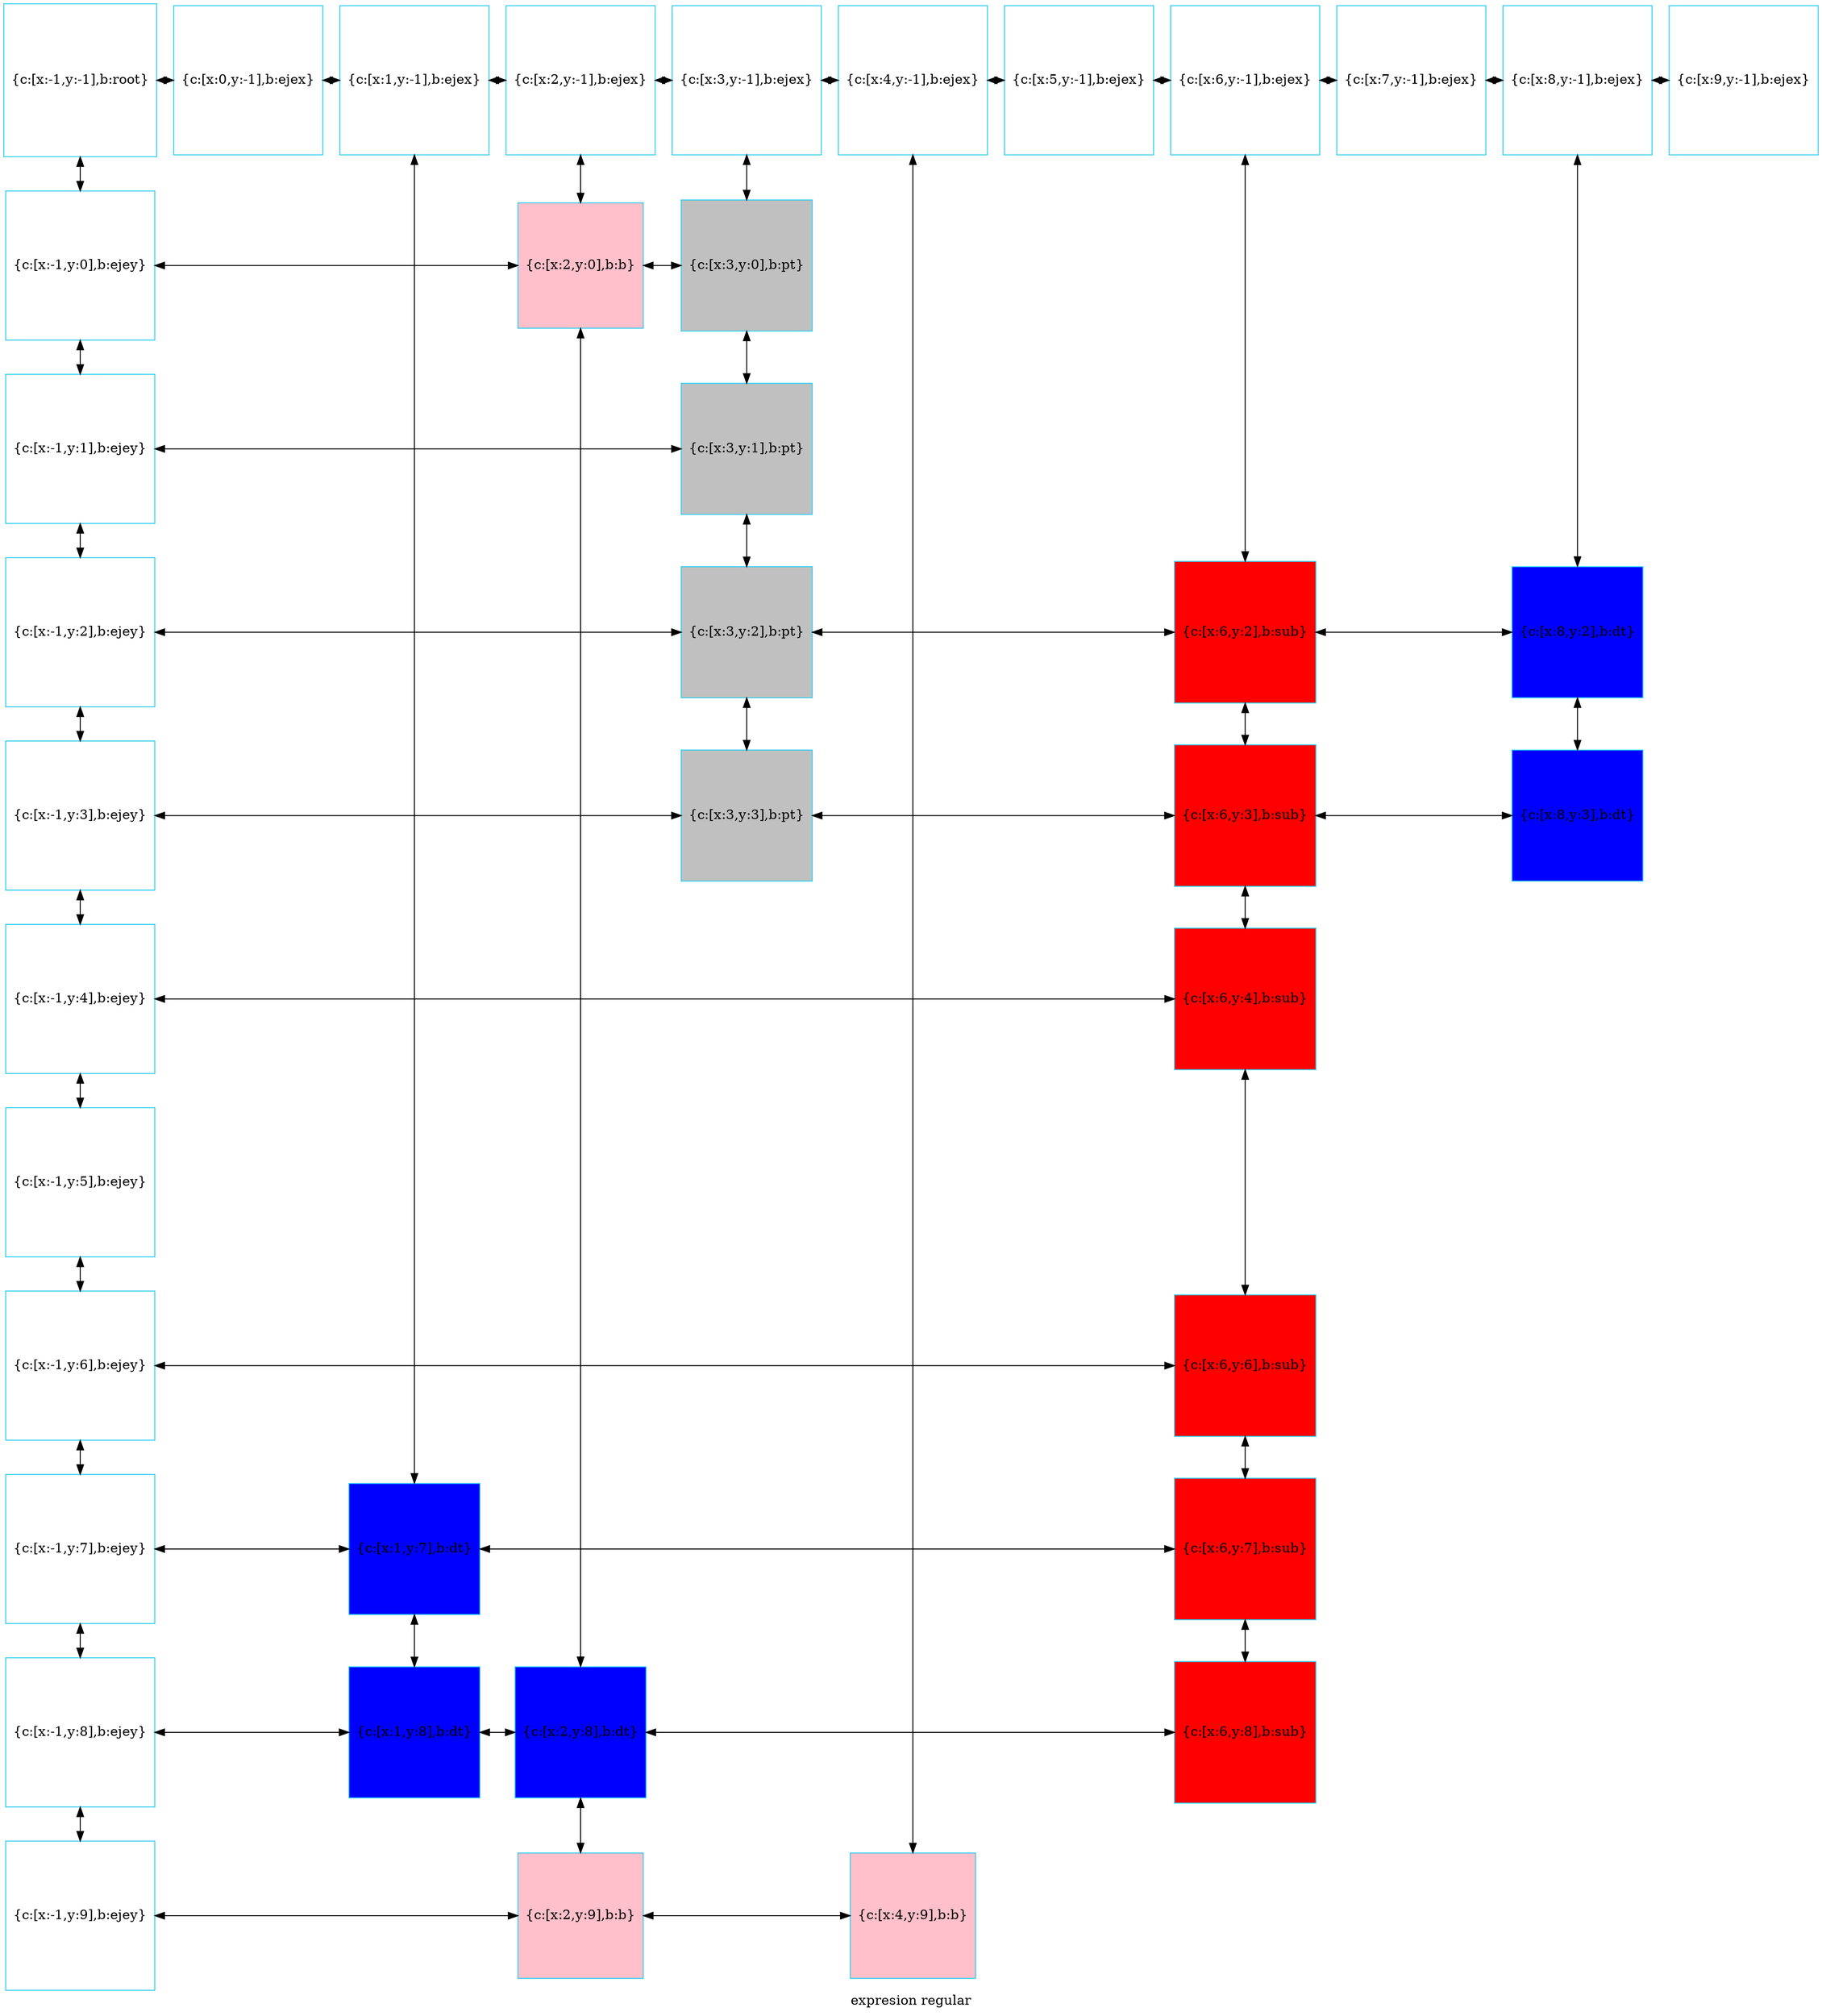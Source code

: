 digraph G
{label="expresion regular"
        node[shape = square]
        node[style = filled]
        node[fillcolor = "#EEEEE"]
        node[color = "#EEEEE"]
        node[color = "#31CEF0"]

2289062569984[label="{c:[x:-1,y:-1],b:root}",fillcolor = "white"]
2289063195264[label="{c:[x:0,y:-1],b:ejex}",fillcolor = "white"]
2289063195408[label="{c:[x:1,y:-1],b:ejex}",fillcolor = "white"]
2289063195552[label="{c:[x:2,y:-1],b:ejex}",fillcolor = "white"]
2289063195696[label="{c:[x:3,y:-1],b:ejex}",fillcolor = "white"]
2289063195840[label="{c:[x:4,y:-1],b:ejex}",fillcolor = "white"]
2289063195984[label="{c:[x:5,y:-1],b:ejex}",fillcolor = "white"]
2289063196128[label="{c:[x:6,y:-1],b:ejex}",fillcolor = "white"]
2289063196272[label="{c:[x:7,y:-1],b:ejex}",fillcolor = "white"]
2289063196416[label="{c:[x:8,y:-1],b:ejex}",fillcolor = "white"]
2289063196560[label="{c:[x:9,y:-1],b:ejex}",fillcolor = "white"]
2289063196704[label="{c:[x:-1,y:0],b:ejey}",fillcolor = "white"]
2289124689904[label="{c:[x:2,y:0],b:b}",fillcolor = "pink"]
2289062573152[label="{c:[x:3,y:0],b:pt}",fillcolor = "gray"]
2289063196848[label="{c:[x:-1,y:1],b:ejey}",fillcolor = "white"]
2289062574256[label="{c:[x:3,y:1],b:pt}",fillcolor = "gray"]
2289063196992[label="{c:[x:-1,y:2],b:ejey}",fillcolor = "white"]
2289062575552[label="{c:[x:3,y:2],b:pt}",fillcolor = "gray"]
2289062626064[label="{c:[x:6,y:2],b:sub}",fillcolor = "red"]
2289062627408[label="{c:[x:8,y:2],b:dt}",fillcolor = "blue"]
2289063197136[label="{c:[x:-1,y:3],b:ejey}",fillcolor = "white"]
2289062573824[label="{c:[x:3,y:3],b:pt}",fillcolor = "gray"]
2289062629136[label="{c:[x:6,y:3],b:sub}",fillcolor = "red"]
2289062628704[label="{c:[x:8,y:3],b:dt}",fillcolor = "blue"]
2289063197280[label="{c:[x:-1,y:4],b:ejey}",fillcolor = "white"]
2289062628176[label="{c:[x:6,y:4],b:sub}",fillcolor = "red"]
2289063197424[label="{c:[x:-1,y:5],b:ejey}",fillcolor = "white"]
2289063197568[label="{c:[x:-1,y:6],b:ejey}",fillcolor = "white"]
2289062575120[label="{c:[x:6,y:6],b:sub}",fillcolor = "red"]
2289063197712[label="{c:[x:-1,y:7],b:ejey}",fillcolor = "white"]
2289124688272[label="{c:[x:1,y:7],b:dt}",fillcolor = "blue"]
2289062625488[label="{c:[x:6,y:7],b:sub}",fillcolor = "red"]
2289063197856[label="{c:[x:-1,y:8],b:ejey}",fillcolor = "white"]
2289124688608[label="{c:[x:1,y:8],b:dt}",fillcolor = "blue"]
2289063198672[label="{c:[x:2,y:8],b:dt}",fillcolor = "blue"]
2289062626784[label="{c:[x:6,y:8],b:sub}",fillcolor = "red"]
2289063198000[label="{c:[x:-1,y:9],b:ejey}",fillcolor = "white"]
2289124688992[label="{c:[x:2,y:9],b:b}",fillcolor = "pink"]
2289124688224[label="{c:[x:4,y:9],b:b}",fillcolor = "pink"]
2289062569984->2289063196704[dir = both];
2289063196704->2289063196848[dir = both];
2289063196848->2289063196992[dir = both];
2289063196992->2289063197136[dir = both];
2289063197136->2289063197280[dir = both];
2289063197280->2289063197424[dir = both];
2289063197424->2289063197568[dir = both];
2289063197568->2289063197712[dir = both];
2289063197712->2289063197856[dir = both];
2289063197856->2289063198000[dir = both];
2289063195408->2289124688272[dir = both];
2289124688272->2289124688608[dir = both];
2289063195552->2289124689904[dir = both];
2289124689904->2289063198672[dir = both];
2289063198672->2289124688992[dir = both];
2289063195696->2289062573152[dir = both];
2289062573152->2289062574256[dir = both];
2289062574256->2289062575552[dir = both];
2289062575552->2289062573824[dir = both];
2289063195840->2289124688224[dir = both];
2289063196128->2289062626064[dir = both];
2289062626064->2289062629136[dir = both];
2289062629136->2289062628176[dir = both];
2289062628176->2289062575120[dir = both];
2289062575120->2289062625488[dir = both];
2289062625488->2289062626784[dir = both];
2289063196416->2289062627408[dir = both];
2289062627408->2289062628704[dir = both];
2289062569984->2289063195264[dir = both];
2289063195264->2289063195408[dir = both];
2289063195408->2289063195552[dir = both];
2289063195552->2289063195696[dir = both];
2289063195696->2289063195840[dir = both];
2289063195840->2289063195984[dir = both];
2289063195984->2289063196128[dir = both];
2289063196128->2289063196272[dir = both];
2289063196272->2289063196416[dir = both];
2289063196416->2289063196560[dir = both];
2289063196704->2289124689904[constraint=false,dir = both];
2289124689904->2289062573152[constraint=false,dir = both];
2289063196848->2289062574256[constraint=false,dir = both];
2289063196992->2289062575552[constraint=false,dir = both];
2289062575552->2289062626064[constraint=false,dir = both];
2289062626064->2289062627408[constraint=false,dir = both];
2289063197136->2289062573824[constraint=false,dir = both];
2289062573824->2289062629136[constraint=false,dir = both];
2289062629136->2289062628704[constraint=false,dir = both];
2289063197280->2289062628176[constraint=false,dir = both];
2289063197568->2289062575120[constraint=false,dir = both];
2289063197712->2289124688272[constraint=false,dir = both];
2289124688272->2289062625488[constraint=false,dir = both];
2289063197856->2289124688608[constraint=false,dir = both];
2289124688608->2289063198672[constraint=false,dir = both];
2289063198672->2289062626784[constraint=false,dir = both];
2289063198000->2289124688992[constraint=false,dir = both];
2289124688992->2289124688224[constraint=false,dir = both];
 {rank=same; 2289062569984;2289063195264;2289063195408;2289063195552;2289063195696;2289063195840;2289063195984;2289063196128;2289063196272;2289063196416;2289063196560;}
 {rank=same; 2289063196704;2289124689904;2289062573152;}
 {rank=same; 2289063196848;2289062574256;}
 {rank=same; 2289063196992;2289062575552;2289062626064;2289062627408;}
 {rank=same; 2289063197136;2289062573824;2289062629136;2289062628704;}
 {rank=same; 2289063197280;2289062628176;}
 {rank=same; 2289063197424;}
 {rank=same; 2289063197568;2289062575120;}
 {rank=same; 2289063197712;2289124688272;2289062625488;}
 {rank=same; 2289063197856;2289124688608;2289063198672;2289062626784;}
 {rank=same; 2289063198000;2289124688992;2289124688224;}
}